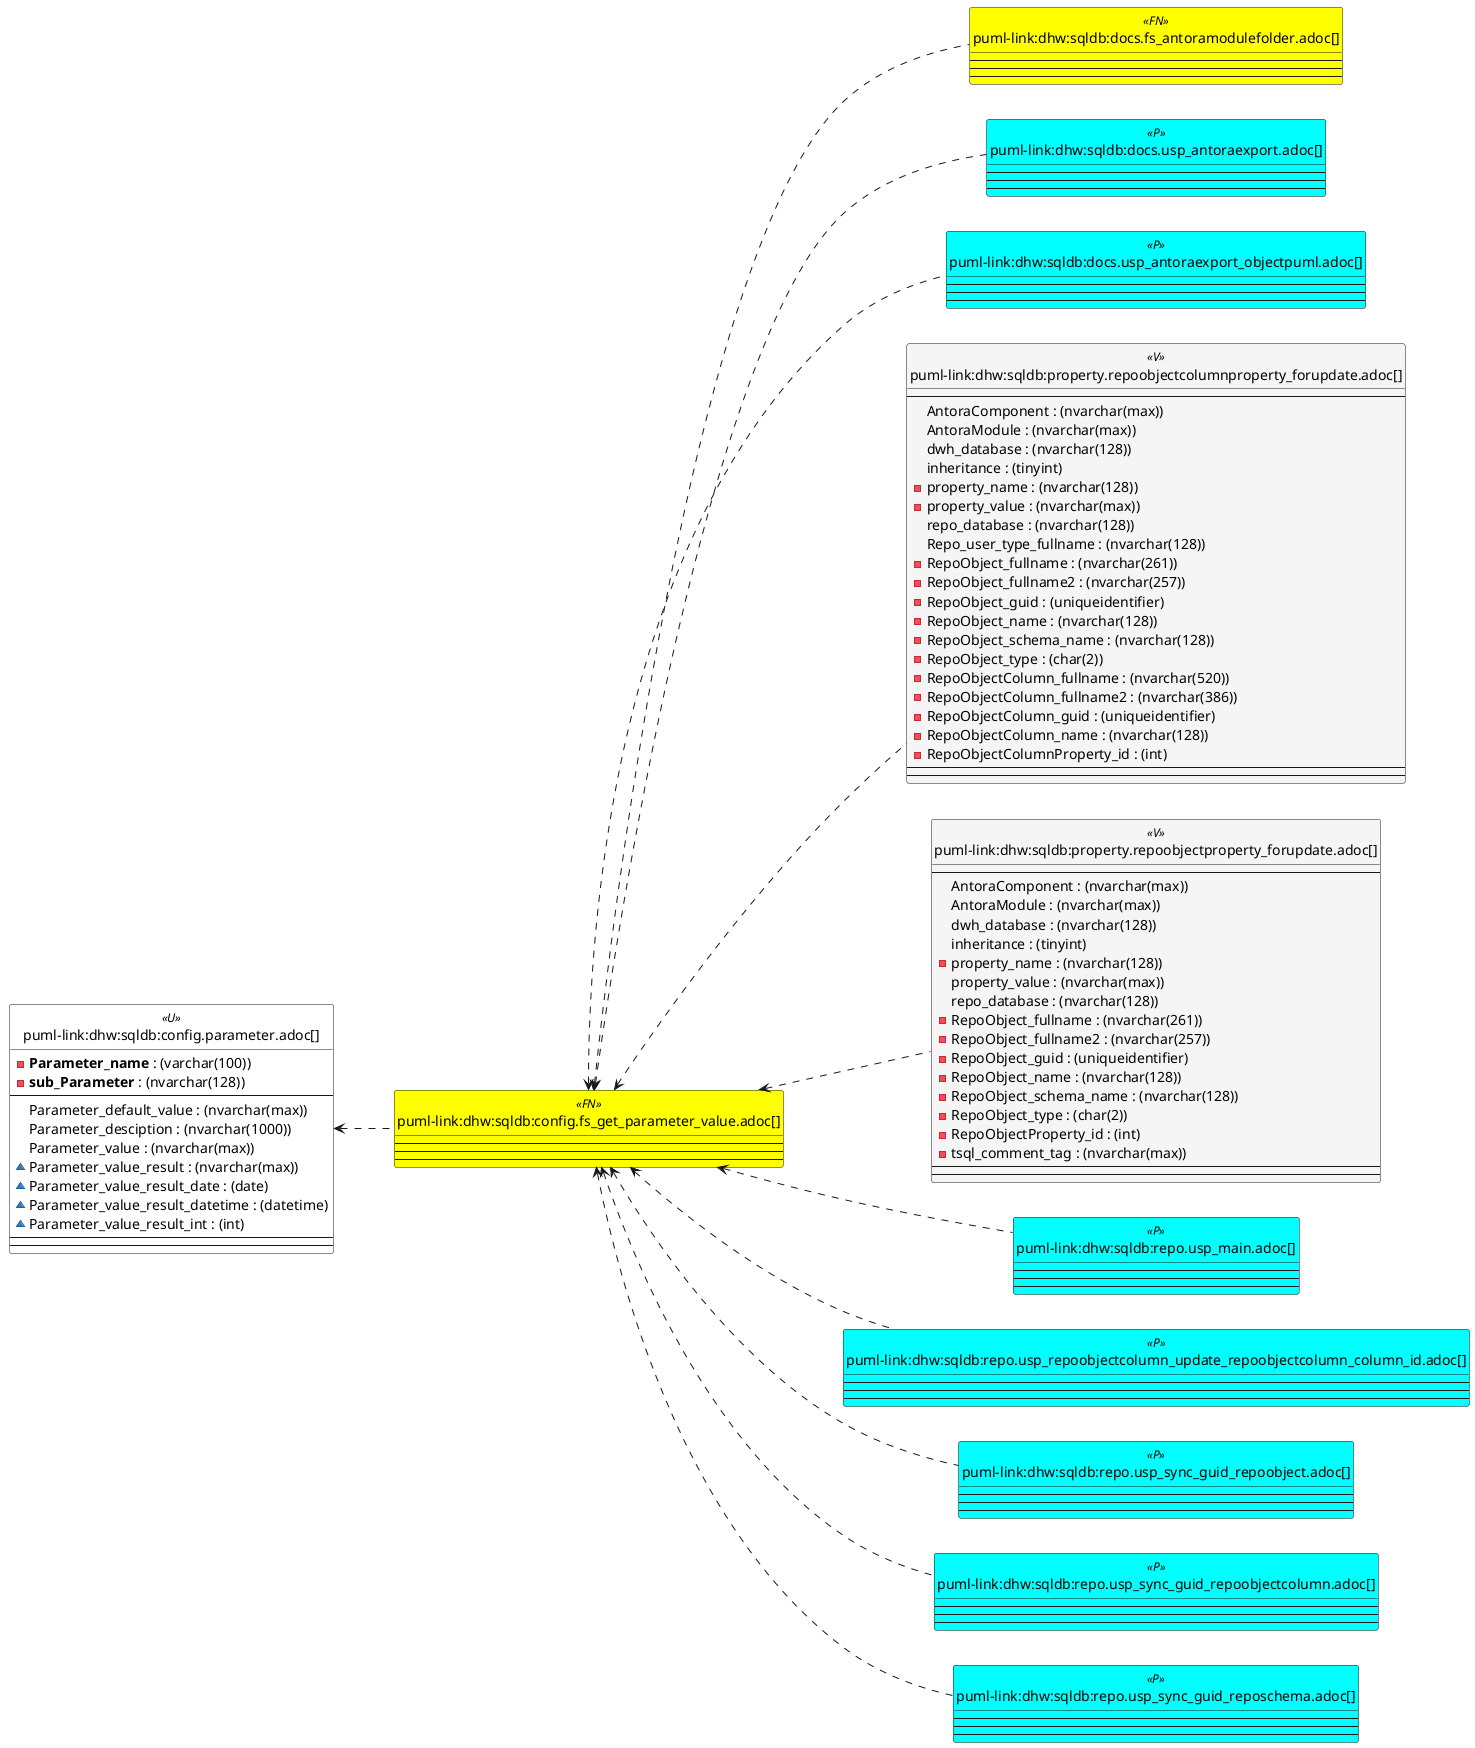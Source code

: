 @startuml
left to right direction
'top to bottom direction
hide circle
'avoide "." issues:
set namespaceSeparator none


skinparam class {
  BackgroundColor White
  BackgroundColor<<FN>> Yellow
  BackgroundColor<<FS>> Yellow
  BackgroundColor<<FT>> LightGray
  BackgroundColor<<IF>> Yellow
  BackgroundColor<<IS>> Yellow
  BackgroundColor<<P>> Aqua
  BackgroundColor<<PC>> Aqua
  BackgroundColor<<SN>> Yellow
  BackgroundColor<<SO>> SlateBlue
  BackgroundColor<<TF>> LightGray
  BackgroundColor<<TR>> Tomato
  BackgroundColor<<U>> White
  BackgroundColor<<V>> WhiteSmoke
  BackgroundColor<<X>> Aqua
  BackgroundColor<<external>> AliceBlue
}


entity "puml-link:dhw:sqldb:config.fs_get_parameter_value.adoc[]" as config.fs_get_parameter_value << FN >> {
  --
  --
  --
}

entity "puml-link:dhw:sqldb:config.parameter.adoc[]" as config.Parameter << U >> {
  - **Parameter_name** : (varchar(100))
  - **sub_Parameter** : (nvarchar(128))
  --
  Parameter_default_value : (nvarchar(max))
  Parameter_desciption : (nvarchar(1000))
  Parameter_value : (nvarchar(max))
  ~ Parameter_value_result : (nvarchar(max))
  ~ Parameter_value_result_date : (date)
  ~ Parameter_value_result_datetime : (datetime)
  ~ Parameter_value_result_int : (int)
  --
  --
}

entity "puml-link:dhw:sqldb:docs.fs_antoramodulefolder.adoc[]" as docs.fs_AntoraModuleFolder << FN >> {
  --
  --
  --
}

entity "puml-link:dhw:sqldb:docs.usp_antoraexport.adoc[]" as docs.usp_AntoraExport << P >> {
  --
  --
  --
}

entity "puml-link:dhw:sqldb:docs.usp_antoraexport_objectpuml.adoc[]" as docs.usp_AntoraExport_ObjectPuml << P >> {
  --
  --
  --
}

entity "puml-link:dhw:sqldb:property.repoobjectcolumnproperty_forupdate.adoc[]" as property.RepoObjectColumnProperty_ForUpdate << V >> {
  --
  AntoraComponent : (nvarchar(max))
  AntoraModule : (nvarchar(max))
  dwh_database : (nvarchar(128))
  inheritance : (tinyint)
  - property_name : (nvarchar(128))
  - property_value : (nvarchar(max))
  repo_database : (nvarchar(128))
  Repo_user_type_fullname : (nvarchar(128))
  - RepoObject_fullname : (nvarchar(261))
  - RepoObject_fullname2 : (nvarchar(257))
  - RepoObject_guid : (uniqueidentifier)
  - RepoObject_name : (nvarchar(128))
  - RepoObject_schema_name : (nvarchar(128))
  - RepoObject_type : (char(2))
  - RepoObjectColumn_fullname : (nvarchar(520))
  - RepoObjectColumn_fullname2 : (nvarchar(386))
  - RepoObjectColumn_guid : (uniqueidentifier)
  - RepoObjectColumn_name : (nvarchar(128))
  - RepoObjectColumnProperty_id : (int)
  --
  --
}

entity "puml-link:dhw:sqldb:property.repoobjectproperty_forupdate.adoc[]" as property.RepoObjectProperty_ForUpdate << V >> {
  --
  AntoraComponent : (nvarchar(max))
  AntoraModule : (nvarchar(max))
  dwh_database : (nvarchar(128))
  inheritance : (tinyint)
  - property_name : (nvarchar(128))
  property_value : (nvarchar(max))
  repo_database : (nvarchar(128))
  - RepoObject_fullname : (nvarchar(261))
  - RepoObject_fullname2 : (nvarchar(257))
  - RepoObject_guid : (uniqueidentifier)
  - RepoObject_name : (nvarchar(128))
  - RepoObject_schema_name : (nvarchar(128))
  - RepoObject_type : (char(2))
  - RepoObjectProperty_id : (int)
  - tsql_comment_tag : (nvarchar(max))
  --
  --
}

entity "puml-link:dhw:sqldb:repo.usp_main.adoc[]" as repo.usp_main << P >> {
  --
  --
  --
}

entity "puml-link:dhw:sqldb:repo.usp_repoobjectcolumn_update_repoobjectcolumn_column_id.adoc[]" as repo.usp_RepoObjectColumn_update_RepoObjectColumn_column_id << P >> {
  --
  --
  --
}

entity "puml-link:dhw:sqldb:repo.usp_sync_guid_repoobject.adoc[]" as repo.usp_sync_guid_RepoObject << P >> {
  --
  --
  --
}

entity "puml-link:dhw:sqldb:repo.usp_sync_guid_repoobjectcolumn.adoc[]" as repo.usp_sync_guid_RepoObjectColumn << P >> {
  --
  --
  --
}

entity "puml-link:dhw:sqldb:repo.usp_sync_guid_reposchema.adoc[]" as repo.usp_sync_guid_RepoSchema << P >> {
  --
  --
  --
}

config.fs_get_parameter_value <.. repo.usp_RepoObjectColumn_update_RepoObjectColumn_column_id
config.fs_get_parameter_value <.. repo.usp_sync_guid_RepoObject
config.fs_get_parameter_value <.. repo.usp_sync_guid_RepoObjectColumn
config.fs_get_parameter_value <.. repo.usp_main
config.fs_get_parameter_value <.. docs.usp_AntoraExport_ObjectPuml
config.fs_get_parameter_value <.. docs.usp_AntoraExport
config.fs_get_parameter_value <.. property.RepoObjectColumnProperty_ForUpdate
config.fs_get_parameter_value <.. repo.usp_sync_guid_RepoSchema
config.fs_get_parameter_value <.. property.RepoObjectProperty_ForUpdate
config.fs_get_parameter_value <.. docs.fs_AntoraModuleFolder
config.Parameter <.. config.fs_get_parameter_value

@enduml

